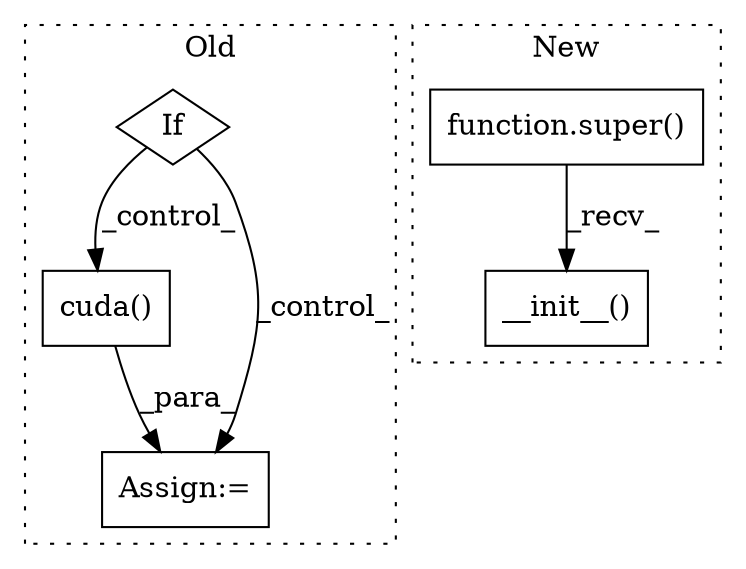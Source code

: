 digraph G {
subgraph cluster0 {
1 [label="cuda()" a="75" s="1642" l="12" shape="box"];
4 [label="Assign:=" a="68" s="1639" l="3" shape="box"];
5 [label="If" a="96" s="1607" l="3" shape="diamond"];
label = "Old";
style="dotted";
}
subgraph cluster1 {
2 [label="__init__()" a="75" s="1802,1852" l="39,1" shape="box"];
3 [label="function.super()" a="75" s="1802,1830" l="6,1" shape="box"];
label = "New";
style="dotted";
}
1 -> 4 [label="_para_"];
3 -> 2 [label="_recv_"];
5 -> 1 [label="_control_"];
5 -> 4 [label="_control_"];
}
